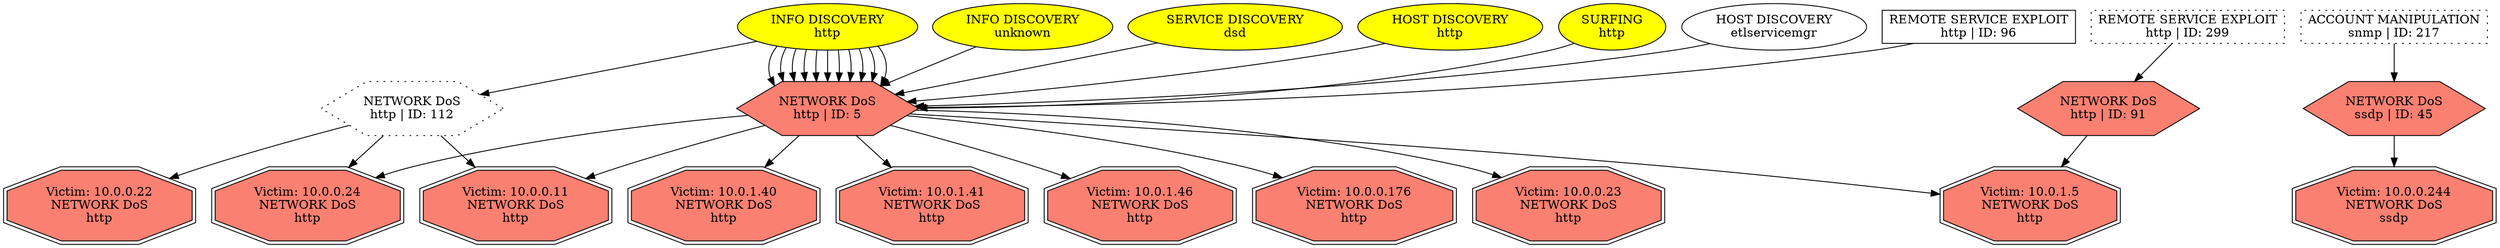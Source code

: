 digraph "" {
	"NETWORK DoS
http | ID: 5"	[fillcolor=salmon,
		shape=hexagon,
		style=filled,
		tooltip="\"ET WEB_SERVER Possible Cherokee Web Server GET AUX Request Denial Of Service Attempt\""];
	"Victim: 10.0.0.11
NETWORK DoS
http"	[fillcolor=salmon,
		shape=doubleoctagon,
		style=filled];
	"NETWORK DoS
http | ID: 5" -> "Victim: 10.0.0.11
NETWORK DoS
http"	[key=0,
		data="{}"];
	"Victim: 10.0.0.176
NETWORK DoS
http"	[fillcolor=salmon,
		shape=doubleoctagon,
		style=filled];
	"NETWORK DoS
http | ID: 5" -> "Victim: 10.0.0.176
NETWORK DoS
http"	[key=0,
		data="{}"];
	"Victim: 10.0.0.23
NETWORK DoS
http"	[fillcolor=salmon,
		shape=doubleoctagon,
		style=filled];
	"NETWORK DoS
http | ID: 5" -> "Victim: 10.0.0.23
NETWORK DoS
http"	[key=0,
		data="{}"];
	"Victim: 10.0.0.24
NETWORK DoS
http"	[fillcolor=salmon,
		shape=doubleoctagon,
		style=filled];
	"NETWORK DoS
http | ID: 5" -> "Victim: 10.0.0.24
NETWORK DoS
http"	[key=0,
		data="{}"];
	"Victim: 10.0.1.40
NETWORK DoS
http"	[fillcolor=salmon,
		shape=doubleoctagon,
		style=filled];
	"NETWORK DoS
http | ID: 5" -> "Victim: 10.0.1.40
NETWORK DoS
http"	[key=0,
		data="{}"];
	"Victim: 10.0.1.41
NETWORK DoS
http"	[fillcolor=salmon,
		shape=doubleoctagon,
		style=filled];
	"NETWORK DoS
http | ID: 5" -> "Victim: 10.0.1.41
NETWORK DoS
http"	[key=0,
		data="{}"];
	"Victim: 10.0.1.46
NETWORK DoS
http"	[fillcolor=salmon,
		shape=doubleoctagon,
		style=filled];
	"NETWORK DoS
http | ID: 5" -> "Victim: 10.0.1.46
NETWORK DoS
http"	[key=0,
		data="{}"];
	"Victim: 10.0.1.5
NETWORK DoS
http"	[fillcolor=salmon,
		shape=doubleoctagon,
		style=filled];
	"NETWORK DoS
http | ID: 5" -> "Victim: 10.0.1.5
NETWORK DoS
http"	[key=0,
		data="{}"];
	"NETWORK DoS
http | ID: 112"	[fillcolor=salmon,
		shape=hexagon,
		style=dotted,
		tooltip="\"ET WEB_SERVER Possible Cherokee Web Server GET AUX Request Denial Of Service Attempt\""];
	"NETWORK DoS
http | ID: 112" -> "Victim: 10.0.0.11
NETWORK DoS
http"	[key=0,
		data="{}"];
	"NETWORK DoS
http | ID: 112" -> "Victim: 10.0.0.24
NETWORK DoS
http"	[key=0,
		data="{}"];
	"Victim: 10.0.0.22
NETWORK DoS
http"	[fillcolor=salmon,
		shape=doubleoctagon,
		style=filled];
	"NETWORK DoS
http | ID: 112" -> "Victim: 10.0.0.22
NETWORK DoS
http"	[key=0,
		data="{}"];
	"Victim: 10.0.0.244
NETWORK DoS
ssdp"	[fillcolor=salmon,
		shape=doubleoctagon,
		style=filled];
	"NETWORK DoS
ssdp | ID: 45"	[fillcolor=salmon,
		shape=hexagon,
		style=filled,
		tooltip="\"ET DOS Possible SSDP Amplification Scan in Progress\""];
	"NETWORK DoS
ssdp | ID: 45" -> "Victim: 10.0.0.244
NETWORK DoS
ssdp"	[key=0,
		data="{}"];
	"NETWORK DoS
http | ID: 91"	[fillcolor=salmon,
		shape=hexagon,
		style=filled,
		tooltip="\"ET WEB_SERVER Possible Cherokee Web Server GET AUX Request Denial Of Service Attempt\""];
	"NETWORK DoS
http | ID: 91" -> "Victim: 10.0.1.5
NETWORK DoS
http"	[key=0,
		data="{}"];
	"REMOTE SERVICE EXPLOIT
http | ID: 299"	[shape=box,
		style=dotted,
		tooltip="\"ET WEB_SERVER Script tag in URI Possible Cross Site Scripting Attempt\""];
	"REMOTE SERVICE EXPLOIT
http | ID: 299" -> "NETWORK DoS
http | ID: 91"	[key=0,
		data="{'color': 'purple', 'fontcolor': '\"purple\"', 'label': '\"start_next: 03/11/18, 21:01:13\ngap: 3479sec\nend_prev: 03/11/18, 20:03:\
14\"'}"];
	"ACCOUNT MANIPULATION
snmp | ID: 217"	[shape=box,
		style=dotted,
		tooltip="\"GPL SNMP public access udp\""];
	"ACCOUNT MANIPULATION
snmp | ID: 217" -> "NETWORK DoS
ssdp | ID: 45"	[key=0,
		data="{'color': 'maroon', 'fontcolor': '\"maroon\"', 'label': '\"start_next: 03/11/18, 20:57:42\ngap: 3sec\nend_prev: 03/11/18, 20:57:40\"'}"];
	"INFO DISCOVERY
http"	[fillcolor=yellow,
		shape=oval,
		style=filled,
		tooltip="\"GPL WEB_SERVER viewcode access
GPL WEB_SERVER .htaccess access
GPL WEB_SERVER writeto.cnf access
GPL WEB_SERVER iisadmin access
\
ET WEB_SERVER PHP Easteregg Information-Disclosure (funny-logo)
ET WEB_SPECIFIC_APPS Request to Wordpress W3TC Plug-in dbcache Directory
\
GPL WEB_SERVER services.cnf access
ET WEB_SERVER PHP Easteregg Information-Disclosure (zend-logo)
GPL EXPLOIT unicode directory \
traversal attempt
ET WEB_SERVER PHP Easteregg Information-Disclosure (php-logo)
GPL WEB_SERVER service.cnf access
GPL EXPLOIT iisadmpwd \
attempt
ET WEB_SERVER PHP SESSION SuperGlobal in URI
GPL WEB_SERVER /~root access
GPL WEB_SERVER authors.pwd access
ET WEB_SERVER \
PHP ENV SuperGlobal in URI
GPL EXPLOIT .cnf access
ET POLICY Proxy TRACE Request - inbound
GPL WEB_SERVER .htpasswd access
GPL WEB_\
SERVER global.asa access
ET WEB_SERVER PHP SERVER SuperGlobal in URI
GPL EXPLOIT fpcount access
GPL WEB_SERVER globals.pl access
\
GPL WEB_SERVER 403 Forbidden
GPL WEB_SERVER service.pwd
GPL EXPLOIT ISAPI .idq attempt
ET WEB_SERVER PHP Easteregg Information-Disclosure (\
phpinfo)
GPL WEB_SERVER printenv access
GPL WEB_SERVER author.exe access
GPL EXPLOIT iissamples access
GPL EXPLOIT .htr access
ET \
WEB_SERVER PHP REQUEST SuperGlobal in URI\""];
	"INFO DISCOVERY
http" -> "NETWORK DoS
http | ID: 5"	[key=0,
		data="{'color': 'blue', 'fontcolor': '\"blue\"', 'label': '\"start_next: 03/11/18, 14:44:18\ngap: -7sec\nend_prev: 03/11/18, 14:44:25\"'}"];
	"INFO DISCOVERY
http" -> "NETWORK DoS
http | ID: 5"	[key=1,
		data="{'color': 'magenta', 'fontcolor': '\"magenta\"', 'label': '\"start_next: 03/11/18, 15:09:13\ngap: -1sec\nend_prev: 03/11/18, 15:09:\
14\"'}"];
	"INFO DISCOVERY
http" -> "NETWORK DoS
http | ID: 5"	[key=2,
		data="{'color': 'magenta', 'fontcolor': '\"magenta\"', 'label': '\"start_next: 03/11/18, 22:54:39\ngap: -40sec\nend_prev: 03/11/18, 22:55:\
19\"'}"];
	"INFO DISCOVERY
http" -> "NETWORK DoS
http | ID: 5"	[key=3,
		data="{'color': 'orange', 'fontcolor': '\"orange\"', 'label': '\"start_next: 03/11/18, 20:27:17\ngap: -1sec\nend_prev: 03/11/18, 20:27:18\"'}"];
	"INFO DISCOVERY
http" -> "NETWORK DoS
http | ID: 5"	[key=4,
		data="{'color': 'orange', 'fontcolor': '\"orange\"', 'label': '\"start_next: 03/11/18, 22:10:14\ngap: -78sec\nend_prev: 03/11/18, 22:11:32\"'}"];
	"INFO DISCOVERY
http" -> "NETWORK DoS
http | ID: 5"	[key=5,
		data="{'color': 'orange', 'fontcolor': '\"orange\"', 'label': '\"start_next: 03/11/18, 18:07:51\ngap: -1sec\nend_prev: 03/11/18, 18:07:52\"'}"];
	"INFO DISCOVERY
http" -> "NETWORK DoS
http | ID: 5"	[key=6,
		data="{'color': 'blue', 'fontcolor': '\"blue\"', 'label': '\"start_next: 03/11/18, 14:44:18\ngap: -7sec\nend_prev: 03/11/18, 14:44:25\"'}"];
	"INFO DISCOVERY
http" -> "NETWORK DoS
http | ID: 5"	[key=7,
		data="{'color': 'magenta', 'fontcolor': '\"magenta\"', 'label': '\"start_next: 03/11/18, 15:09:13\ngap: -1sec\nend_prev: 03/11/18, 15:09:\
14\"'}"];
	"INFO DISCOVERY
http" -> "NETWORK DoS
http | ID: 5"	[key=8,
		data="{'color': 'magenta', 'fontcolor': '\"magenta\"', 'label': '\"start_next: 03/11/18, 22:54:39\ngap: -40sec\nend_prev: 03/11/18, 22:55:\
19\"'}"];
	"INFO DISCOVERY
http" -> "NETWORK DoS
http | ID: 5"	[key=9,
		data="{'color': 'purple', 'fontcolor': '\"purple\"', 'label': '\"start_next: 03/11/18, 20:03:02\ngap: -1sec\nend_prev: 03/11/18, 20:03:03\"'}"];
	"INFO DISCOVERY
http" -> "NETWORK DoS
http | ID: 5"	[key=10,
		data="{'color': 'purple', 'fontcolor': '\"purple\"', 'label': '\"start_next: 03/11/18, 15:00:40\ngap: -12sec\nend_prev: 03/11/18, 15:00:52\"'}"];
	"INFO DISCOVERY
http" -> "NETWORK DoS
http | ID: 112"	[key=0,
		data="{'color': 'magenta', 'label': '<font color=\"magenta\"> start_next: 03/11/18, 15:11:34<br/>gap: -1sec<br/>end_prev: 03/11/18, 15:11:\
35</font><br/><font color=\"magenta\"><b>Attacker: 10.0.254.203</b></font>'}"];
	"INFO DISCOVERY
unknown"	[fillcolor=yellow,
		shape=oval,
		style=filled,
		tooltip="\"GPL WEB_SERVER 403 Forbidden\""];
	"INFO DISCOVERY
unknown" -> "NETWORK DoS
http | ID: 5"	[key=0,
		data="{'color': 'purple', 'fontcolor': '\"purple\"', 'label': '\"start_next: 03/11/18, 20:36:17\ngap: 10132sec\nend_prev: 03/11/18, 17:47:\
24\"'}"];
	"SERVICE DISCOVERY
dsd"	[fillcolor=yellow,
		shape=oval,
		style=filled,
		tooltip="\"ET SCAN Potential VNC Scan 5900-5920
ET SCAN Potential VNC Scan 5800-5820\""];
	"SERVICE DISCOVERY
dsd" -> "NETWORK DoS
http | ID: 5"	[key=0,
		data="{'color': 'magenta', 'fontcolor': '\"magenta\"', 'label': '\"start_next: 03/11/18, 21:49:58\ngap: 491sec\nend_prev: 03/11/18, 21:41:\
47\"'}"];
	"HOST DISCOVERY
http"	[fillcolor=yellow,
		shape=oval,
		style=filled,
		tooltip="\"ET SCAN Nmap Scripting Engine User-Agent Detected (Nmap Scripting Engine)
ET SCAN Possible Nmap User-Agent Observed\""];
	"HOST DISCOVERY
http" -> "NETWORK DoS
http | ID: 5"	[key=0,
		data="{'color': 'purple', 'fontcolor': '\"purple\"', 'label': '\"start_next: 03/11/18, 21:34:23\ngap: 34sec\nend_prev: 03/11/18, 21:33:50\"'}"];
	"SURFING
http"	[fillcolor=yellow,
		shape=oval,
		style=filled,
		tooltip="\"ET WEB_SERVER WEB-PHP phpinfo access\""];
	"SURFING
http" -> "NETWORK DoS
http | ID: 5"	[key=0,
		data="{'color': 'orange', 'fontcolor': '\"orange\"', 'label': '\"start_next: 03/11/18, 18:05:40\ngap: -17sec\nend_prev: 03/11/18, 18:05:56\"'}"];
	"HOST DISCOVERY
etlservicemgr"	[shape=oval,
		tooltip="\"ET SCAN Nmap Scripting Engine User-Agent Detected (Nmap Scripting Engine)
ET SCAN Possible Nmap User-Agent Observed\""];
	"HOST DISCOVERY
etlservicemgr" -> "NETWORK DoS
http | ID: 5"	[key=0,
		data="{'color': 'purple', 'fontcolor': '\"purple\"', 'label': '\"start_next: 03/11/18, 21:25:42\ngap: 5564sec\nend_prev: 03/11/18, 19:52:\
58\"'}"];
	"REMOTE SERVICE EXPLOIT
http | ID: 96"	[shape=box,
		tooltip="\"ET WEB_SERVER Script tag in URI Possible Cross Site Scripting Attempt\""];
	"REMOTE SERVICE EXPLOIT
http | ID: 96" -> "NETWORK DoS
http | ID: 5"	[key=0,
		data="{'color': 'purple', 'fontcolor': '\"purple\"', 'label': '\"start_next: 03/11/18, 22:00:36\ngap: 2613sec\nend_prev: 03/11/18, 21:17:\
03\"'}"];
}
